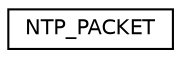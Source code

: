 digraph "Graphical Class Hierarchy"
{
  edge [fontname="Helvetica",fontsize="10",labelfontname="Helvetica",labelfontsize="10"];
  node [fontname="Helvetica",fontsize="10",shape=record];
  rankdir="LR";
  Node1 [label="NTP_PACKET",height=0.2,width=0.4,color="black", fillcolor="white", style="filled",URL="$struct_n_t_p___p_a_c_k_e_t.html"];
}
